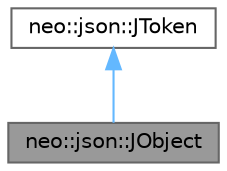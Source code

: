 digraph "neo::json::JObject"
{
 // LATEX_PDF_SIZE
  bgcolor="transparent";
  edge [fontname=Helvetica,fontsize=10,labelfontname=Helvetica,labelfontsize=10];
  node [fontname=Helvetica,fontsize=10,shape=box,height=0.2,width=0.4];
  Node1 [id="Node000001",label="neo::json::JObject",height=0.2,width=0.4,color="gray40", fillcolor="grey60", style="filled", fontcolor="black",tooltip="Represents a JSON object."];
  Node2 -> Node1 [id="edge1_Node000001_Node000002",dir="back",color="steelblue1",style="solid",tooltip=" "];
  Node2 [id="Node000002",label="neo::json::JToken",height=0.2,width=0.4,color="gray40", fillcolor="white", style="filled",URL="$classneo_1_1json_1_1_j_token.html",tooltip="Base class for all JSON tokens."];
}
